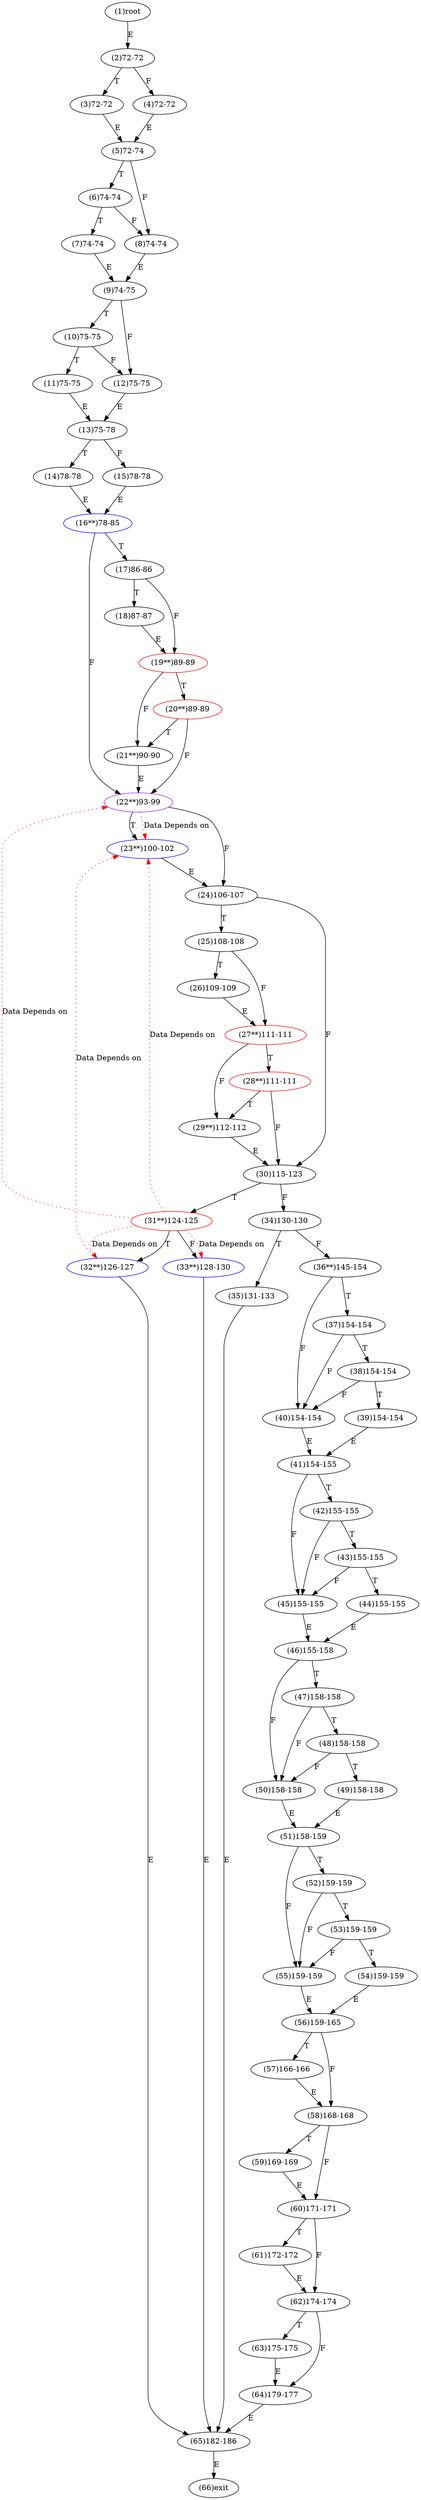 digraph "" { 
1[ label="(1)root"];
2[ label="(2)72-72"];
3[ label="(3)72-72"];
4[ label="(4)72-72"];
5[ label="(5)72-74"];
6[ label="(6)74-74"];
7[ label="(7)74-74"];
8[ label="(8)74-74"];
9[ label="(9)74-75"];
10[ label="(10)75-75"];
11[ label="(11)75-75"];
12[ label="(12)75-75"];
13[ label="(13)75-78"];
14[ label="(14)78-78"];
15[ label="(15)78-78"];
17[ label="(17)86-86"];
16[ label="(16**)78-85",color=blue];
19[ label="(19**)89-89",color=red];
18[ label="(18)87-87"];
21[ label="(21**)90-90"];
20[ label="(20**)89-89",color=red];
23[ label="(23**)100-102",color=blue];
22[ label="(22**)93-99",color=purple];
25[ label="(25)108-108"];
24[ label="(24)106-107"];
27[ label="(27**)111-111",color=red];
26[ label="(26)109-109"];
29[ label="(29**)112-112"];
28[ label="(28**)111-111",color=red];
31[ label="(31**)124-125",color=red];
30[ label="(30)115-123"];
34[ label="(34)130-130"];
35[ label="(35)131-133"];
32[ label="(32**)126-127",color=blue];
33[ label="(33**)128-130",color=blue];
38[ label="(38)154-154"];
39[ label="(39)154-154"];
36[ label="(36**)145-154"];
37[ label="(37)154-154"];
42[ label="(42)155-155"];
43[ label="(43)155-155"];
40[ label="(40)154-154"];
41[ label="(41)154-155"];
46[ label="(46)155-158"];
47[ label="(47)158-158"];
44[ label="(44)155-155"];
45[ label="(45)155-155"];
51[ label="(51)158-159"];
50[ label="(50)158-158"];
49[ label="(49)158-158"];
48[ label="(48)158-158"];
55[ label="(55)159-159"];
54[ label="(54)159-159"];
53[ label="(53)159-159"];
52[ label="(52)159-159"];
59[ label="(59)169-169"];
58[ label="(58)168-168"];
57[ label="(57)166-166"];
56[ label="(56)159-165"];
63[ label="(63)175-175"];
62[ label="(62)174-174"];
61[ label="(61)172-172"];
60[ label="(60)171-171"];
64[ label="(64)179-177"];
65[ label="(65)182-186"];
66[ label="(66)exit"];
1->2[ label="E"];
2->4[ label="F"];
2->3[ label="T"];
3->5[ label="E"];
4->5[ label="E"];
5->8[ label="F"];
5->6[ label="T"];
6->8[ label="F"];
6->7[ label="T"];
7->9[ label="E"];
8->9[ label="E"];
9->12[ label="F"];
9->10[ label="T"];
10->12[ label="F"];
10->11[ label="T"];
11->13[ label="E"];
12->13[ label="E"];
13->15[ label="F"];
13->14[ label="T"];
14->16[ label="E"];
15->16[ label="E"];
16->22[ label="F"];
16->17[ label="T"];
17->19[ label="F"];
17->18[ label="T"];
18->19[ label="E"];
19->21[ label="F"];
19->20[ label="T"];
20->22[ label="F"];
20->21[ label="T"];
21->22[ label="E"];
22->24[ label="F"];
22->23[ label="T"];
23->24[ label="E"];
24->30[ label="F"];
24->25[ label="T"];
25->27[ label="F"];
25->26[ label="T"];
26->27[ label="E"];
27->29[ label="F"];
27->28[ label="T"];
28->30[ label="F"];
28->29[ label="T"];
29->30[ label="E"];
30->34[ label="F"];
30->31[ label="T"];
31->33[ label="F"];
31->32[ label="T"];
32->65[ label="E"];
33->65[ label="E"];
34->36[ label="F"];
34->35[ label="T"];
35->65[ label="E"];
36->40[ label="F"];
36->37[ label="T"];
37->40[ label="F"];
37->38[ label="T"];
38->40[ label="F"];
38->39[ label="T"];
39->41[ label="E"];
40->41[ label="E"];
41->45[ label="F"];
41->42[ label="T"];
42->45[ label="F"];
42->43[ label="T"];
43->45[ label="F"];
43->44[ label="T"];
44->46[ label="E"];
45->46[ label="E"];
46->50[ label="F"];
46->47[ label="T"];
47->50[ label="F"];
47->48[ label="T"];
48->50[ label="F"];
48->49[ label="T"];
49->51[ label="E"];
50->51[ label="E"];
51->55[ label="F"];
51->52[ label="T"];
52->55[ label="F"];
52->53[ label="T"];
53->55[ label="F"];
53->54[ label="T"];
54->56[ label="E"];
55->56[ label="E"];
56->58[ label="F"];
56->57[ label="T"];
57->58[ label="E"];
58->60[ label="F"];
58->59[ label="T"];
59->60[ label="E"];
60->62[ label="F"];
60->61[ label="T"];
61->62[ label="E"];
62->64[ label="F"];
62->63[ label="T"];
63->64[ label="E"];
64->65[ label="E"];
65->66[ label="E"];
22->23[ color="red" label="Data Depends on" style = dotted ];
31->23[ color="red" label="Data Depends on" style = dotted ];
31->22[ color="red" label="Data Depends on" style = dotted ];
31->32[ color="red" label="Data Depends on" style = dotted ];
31->33[ color="red" label="Data Depends on" style = dotted ];
32->23[ color="red" label="Data Depends on" style = dotted ];
}